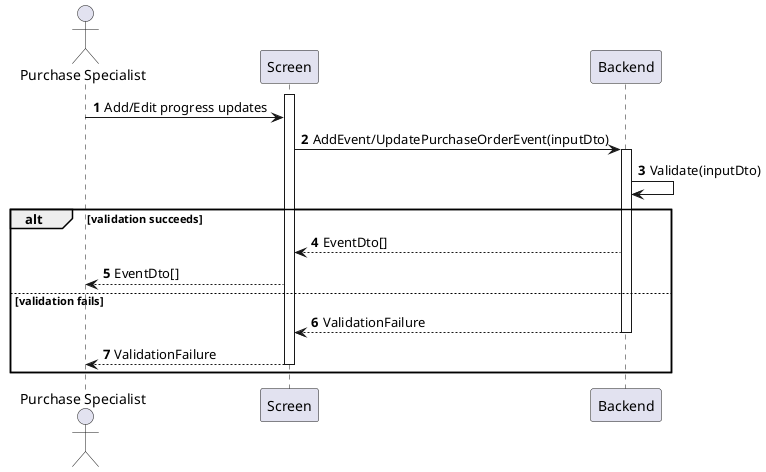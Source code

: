 @startuml purchase-order-update-progress
autonumber

actor "Purchase Specialist" as a
participant Screen as f
participant Backend as b

activate f
a -> f : Add/Edit progress updates
f -> b : AddEvent/UpdatePurchaseOrderEvent(inputDto)
activate b
b -> b : Validate(inputDto)

alt validation succeeds
    b --> f : EventDto[]
    f --> a : EventDto[]
else validation fails
    return ValidationFailure
    f --> a : ValidationFailure
    deactivate f
end
@enduml